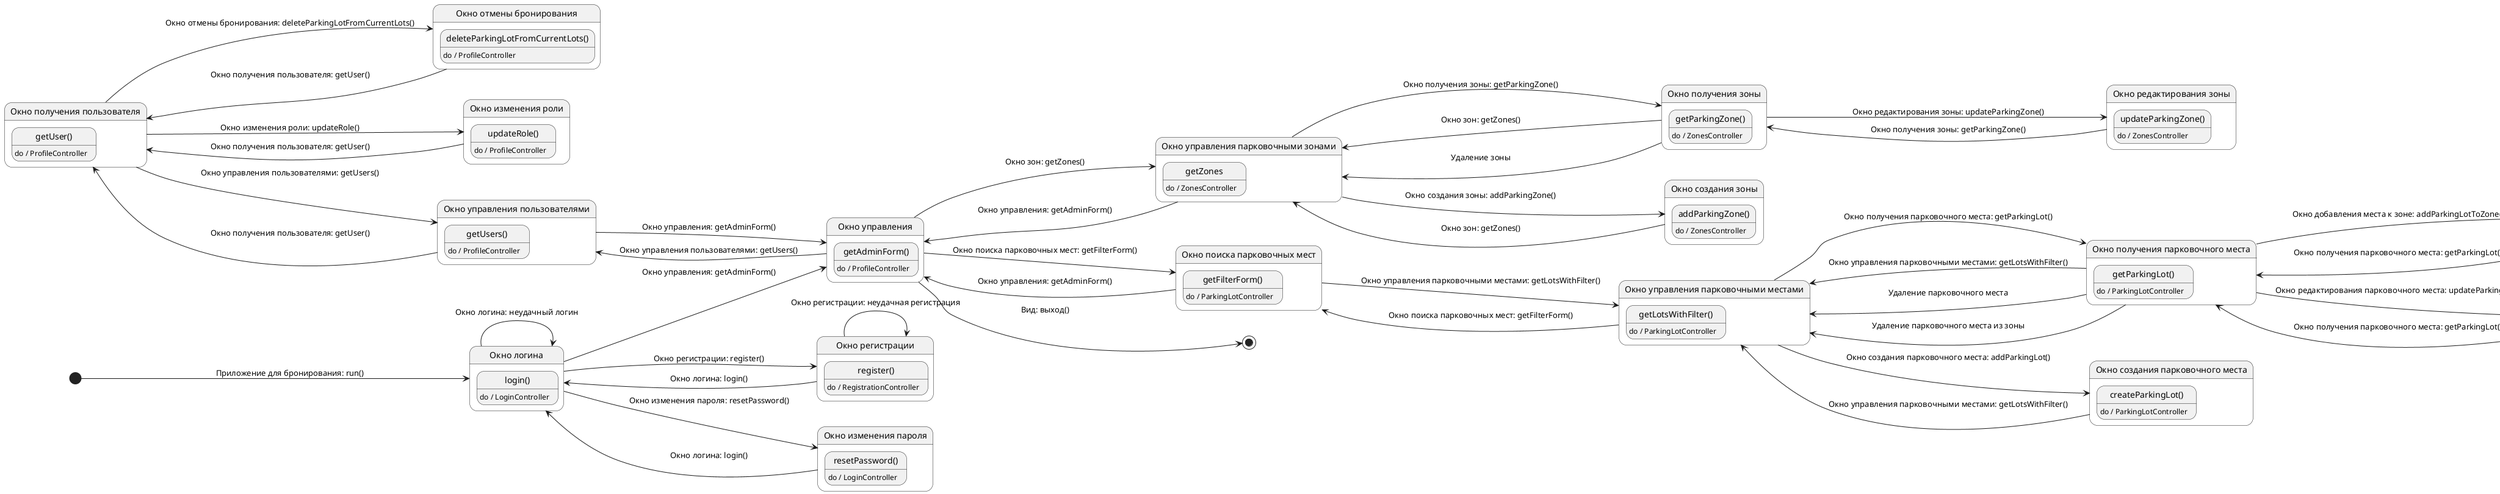 @startuml

left to right direction

state "Окно логина"       as login    {
    "login()": do / LoginController
}

state "Окно регистрации"       as registration    {
    "register()": do / RegistrationController
}

state "Окно изменения пароля"       as resetPassword    {
    "resetPassword()": do / LoginController
}

state "Окно управления"  as managementWindow    {
    "getAdminForm()": do / ProfileController
}

state "Окно управления парковочными зонами"  as zones    {
    "getZones": do / ZonesController
}

state "Окно управления парковочными местами"  as parkingLots    {
    "getLotsWithFilter()": do / ParkingLotController
}

state "Окно управления пользователями"  as users    {
    "getUsers()": do / ProfileController
}

state "Окно получения зоны"  as getZone    {
    "getParkingZone()": do / ZonesController
}

state "Окно редактирования зоны"  as updateZone    {
    "updateParkingZone()": do / ZonesController
}

state "Окно создания зоны"  as addZone    {
    "addParkingZone()": do / ZonesController
}




state "Окно поиска парковочных мест"  as parkingLotsSearch   {
    "getFilterForm()": do / ParkingLotController
}

state "Окно получения парковочного места"  as getParkingLot    {
    "getParkingLot()": do / ParkingLotController
}

state "Окно создания парковочного места"  as addParkingLot    {
    "createParkingLot()": do / ParkingLotController
}

state "Окно добавления места к зоне"  as addParkingLotToZone    {
    "addParkingLotToZone()": do / ZonesController
}

state "Окно редактирования парковочного места"  as updateParkingLot    {
    "updateParkingLot()": do / ParkingLotController
}






state "Окно получения пользователя"  as getUser    {
    "getUser()": do / ProfileController
}

state "Окно отмены бронирования"  as deleteParkingLotFromCurrentLots    {
    "deleteParkingLotFromCurrentLots()": do / ProfileController
}

state "Окно изменения роли"  as updateRole    {
    "updateRole()": do / ProfileController
}




[*] --> login: Приложение для бронирования: run()
login --> login: Окно логина: неудачный логин
login --> registration: Окно регистрации: register()
login --> resetPassword: Окно изменения пароля: resetPassword()
login --> managementWindow: Окно управления: getAdminForm()

registration --> registration: Окно регистрации: неудачная регистрация
registration --> login: Окно логина: login()

resetPassword --> login: Окно логина: login()

managementWindow --> zones: Окно зон: getZones()
zones --> managementWindow: Окно управления: getAdminForm()
zones --> getZone: Окно получения зоны: getParkingZone()
getZone --> updateZone: Окно редактирования зоны: updateParkingZone()
zones --> addZone: Окно создания зоны: addParkingZone()
getZone --> zones: Окно зон: getZones()
getZone --> zones: Удаление зоны
updateZone --> getZone: Окно получения зоны: getParkingZone()
addZone --> zones: Окно зон: getZones()



managementWindow --> parkingLotsSearch: Окно поиска парковочных мест: getFilterForm()
parkingLotsSearch --> managementWindow: Окно управления: getAdminForm()
parkingLotsSearch --> parkingLots: Окно управления парковочными местами: getLotsWithFilter()
parkingLots --> parkingLotsSearch: Окно поиска парковочных мест: getFilterForm()
parkingLots --> getParkingLot: Окно получения парковочного места: getParkingLot()
parkingLots --> addParkingLot: Окно создания парковочного места: addParkingLot()
getParkingLot --> addParkingLotToZone: Окно добавления места к зоне: addParkingLotToZone()
getParkingLot --> updateParkingLot: Окно редактирования парковочного места: updateParkingLot()

getParkingLot --> parkingLots: Окно управления парковочными местами: getLotsWithFilter()
getParkingLot --> parkingLots: Удаление парковочного места
getParkingLot --> parkingLots: Удаление парковочного места из зоны
addParkingLot --> parkingLots: Окно управления парковочными местами: getLotsWithFilter()
addParkingLotToZone --> getParkingLot: Окно получения парковочного места: getParkingLot()
updateParkingLot --> getParkingLot: Окно получения парковочного места: getParkingLot()



managementWindow --> users: Окно управления пользователями: getUsers()
users --> managementWindow: Окно управления: getAdminForm()
users --> getUser: Окно получения пользователя: getUser()
getUser -> deleteParkingLotFromCurrentLots: Окно отмены бронирования: deleteParkingLotFromCurrentLots()
getUser -> updateRole: Окно изменения роли: updateRole()
getUser --> users: Окно управления пользователями: getUsers()
deleteParkingLotFromCurrentLots --> getUser: Окно получения пользователя: getUser()
updateRole --> getUser: Окно получения пользователя: getUser()


managementWindow --> [*]: Вид: выход()

@enduml